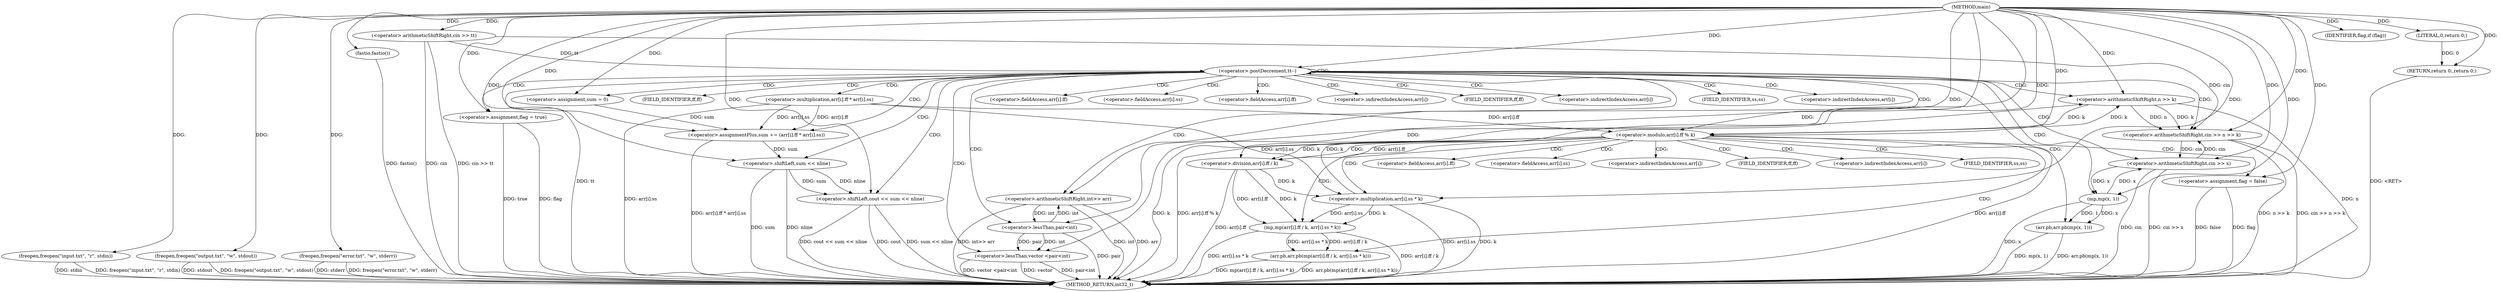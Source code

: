 digraph "main" {  
"1000239" [label = "(METHOD,main)" ]
"1000346" [label = "(METHOD_RETURN,int32_t)" ]
"1000241" [label = "(freopen,freopen(\"input.txt\", \"r\", stdin))" ]
"1000245" [label = "(freopen,freopen(\"output.txt\", \"w\", stdout))" ]
"1000249" [label = "(freopen,freopen(\"error.txt\", \"w\", stderr))" ]
"1000253" [label = "(fastio,fastio())" ]
"1000255" [label = "(<operator>.arithmeticShiftRight,cin >> tt)" ]
"1000344" [label = "(RETURN,return 0;,return 0;)" ]
"1000259" [label = "(<operator>.postDecrement,tt--)" ]
"1000345" [label = "(LITERAL,0,return 0;)" ]
"1000265" [label = "(<operator>.assignment,sum = 0)" ]
"1000268" [label = "(<operator>.arithmeticShiftRight,cin >> n >> k)" ]
"1000292" [label = "(<operator>.assignment,flag = true)" ]
"1000339" [label = "(<operator>.shiftLeft,cout << sum << nline)" ]
"1000274" [label = "(<operator>.lessThan,vector <pair<int)" ]
"1000279" [label = "(<operator>.arithmeticShiftRight,int>> arr)" ]
"1000284" [label = "(<operator>.arithmeticShiftRight,cin >> x)" ]
"1000287" [label = "(arr.pb,arr.pb(mp(x, 1)))" ]
"1000296" [label = "(<operator>.assignmentPlus,sum += (arr[i].ff * arr[i].ss))" ]
"1000270" [label = "(<operator>.arithmeticShiftRight,n >> k)" ]
"1000310" [label = "(<operator>.modulo,arr[i].ff % k)" ]
"1000317" [label = "(<operator>.assignment,flag = false)" ]
"1000341" [label = "(<operator>.shiftLeft,sum << nline)" ]
"1000276" [label = "(<operator>.lessThan,pair<int)" ]
"1000288" [label = "(mp,mp(x, 1))" ]
"1000298" [label = "(<operator>.multiplication,arr[i].ff * arr[i].ss)" ]
"1000322" [label = "(IDENTIFIER,flag,if (flag))" ]
"1000323" [label = "(arr.pb,arr.pb(mp(arr[i].ff / k, arr[i].ss * k)))" ]
"1000324" [label = "(mp,mp(arr[i].ff / k, arr[i].ss * k))" ]
"1000325" [label = "(<operator>.division,arr[i].ff / k)" ]
"1000332" [label = "(<operator>.multiplication,arr[i].ss * k)" ]
"1000299" [label = "(<operator>.fieldAccess,arr[i].ff)" ]
"1000304" [label = "(<operator>.fieldAccess,arr[i].ss)" ]
"1000311" [label = "(<operator>.fieldAccess,arr[i].ff)" ]
"1000300" [label = "(<operator>.indirectIndexAccess,arr[i])" ]
"1000303" [label = "(FIELD_IDENTIFIER,ff,ff)" ]
"1000305" [label = "(<operator>.indirectIndexAccess,arr[i])" ]
"1000308" [label = "(FIELD_IDENTIFIER,ss,ss)" ]
"1000312" [label = "(<operator>.indirectIndexAccess,arr[i])" ]
"1000315" [label = "(FIELD_IDENTIFIER,ff,ff)" ]
"1000326" [label = "(<operator>.fieldAccess,arr[i].ff)" ]
"1000333" [label = "(<operator>.fieldAccess,arr[i].ss)" ]
"1000327" [label = "(<operator>.indirectIndexAccess,arr[i])" ]
"1000330" [label = "(FIELD_IDENTIFIER,ff,ff)" ]
"1000334" [label = "(<operator>.indirectIndexAccess,arr[i])" ]
"1000337" [label = "(FIELD_IDENTIFIER,ss,ss)" ]
  "1000241" -> "1000346"  [ label = "DDG: freopen(\"input.txt\", \"r\", stdin)"] 
  "1000245" -> "1000346"  [ label = "DDG: freopen(\"output.txt\", \"w\", stdout)"] 
  "1000249" -> "1000346"  [ label = "DDG: freopen(\"error.txt\", \"w\", stderr)"] 
  "1000253" -> "1000346"  [ label = "DDG: fastio()"] 
  "1000255" -> "1000346"  [ label = "DDG: cin"] 
  "1000255" -> "1000346"  [ label = "DDG: cin >> tt"] 
  "1000259" -> "1000346"  [ label = "DDG: tt"] 
  "1000270" -> "1000346"  [ label = "DDG: n"] 
  "1000268" -> "1000346"  [ label = "DDG: n >> k"] 
  "1000268" -> "1000346"  [ label = "DDG: cin >> n >> k"] 
  "1000274" -> "1000346"  [ label = "DDG: pair<int"] 
  "1000274" -> "1000346"  [ label = "DDG: vector <pair<int"] 
  "1000279" -> "1000346"  [ label = "DDG: int"] 
  "1000279" -> "1000346"  [ label = "DDG: arr"] 
  "1000279" -> "1000346"  [ label = "DDG: int>> arr"] 
  "1000284" -> "1000346"  [ label = "DDG: cin"] 
  "1000284" -> "1000346"  [ label = "DDG: cin >> x"] 
  "1000288" -> "1000346"  [ label = "DDG: x"] 
  "1000287" -> "1000346"  [ label = "DDG: mp(x, 1)"] 
  "1000287" -> "1000346"  [ label = "DDG: arr.pb(mp(x, 1))"] 
  "1000292" -> "1000346"  [ label = "DDG: flag"] 
  "1000298" -> "1000346"  [ label = "DDG: arr[i].ss"] 
  "1000296" -> "1000346"  [ label = "DDG: arr[i].ff * arr[i].ss"] 
  "1000310" -> "1000346"  [ label = "DDG: arr[i].ff"] 
  "1000310" -> "1000346"  [ label = "DDG: k"] 
  "1000310" -> "1000346"  [ label = "DDG: arr[i].ff % k"] 
  "1000325" -> "1000346"  [ label = "DDG: arr[i].ff"] 
  "1000324" -> "1000346"  [ label = "DDG: arr[i].ff / k"] 
  "1000332" -> "1000346"  [ label = "DDG: arr[i].ss"] 
  "1000332" -> "1000346"  [ label = "DDG: k"] 
  "1000324" -> "1000346"  [ label = "DDG: arr[i].ss * k"] 
  "1000323" -> "1000346"  [ label = "DDG: mp(arr[i].ff / k, arr[i].ss * k)"] 
  "1000323" -> "1000346"  [ label = "DDG: arr.pb(mp(arr[i].ff / k, arr[i].ss * k))"] 
  "1000317" -> "1000346"  [ label = "DDG: flag"] 
  "1000341" -> "1000346"  [ label = "DDG: sum"] 
  "1000339" -> "1000346"  [ label = "DDG: sum << nline"] 
  "1000339" -> "1000346"  [ label = "DDG: cout << sum << nline"] 
  "1000344" -> "1000346"  [ label = "DDG: <RET>"] 
  "1000339" -> "1000346"  [ label = "DDG: cout"] 
  "1000241" -> "1000346"  [ label = "DDG: stdin"] 
  "1000317" -> "1000346"  [ label = "DDG: false"] 
  "1000249" -> "1000346"  [ label = "DDG: stderr"] 
  "1000276" -> "1000346"  [ label = "DDG: pair"] 
  "1000341" -> "1000346"  [ label = "DDG: nline"] 
  "1000292" -> "1000346"  [ label = "DDG: true"] 
  "1000245" -> "1000346"  [ label = "DDG: stdout"] 
  "1000274" -> "1000346"  [ label = "DDG: vector"] 
  "1000239" -> "1000253"  [ label = "DDG: "] 
  "1000345" -> "1000344"  [ label = "DDG: 0"] 
  "1000239" -> "1000344"  [ label = "DDG: "] 
  "1000239" -> "1000241"  [ label = "DDG: "] 
  "1000239" -> "1000245"  [ label = "DDG: "] 
  "1000239" -> "1000249"  [ label = "DDG: "] 
  "1000239" -> "1000255"  [ label = "DDG: "] 
  "1000239" -> "1000345"  [ label = "DDG: "] 
  "1000255" -> "1000259"  [ label = "DDG: tt"] 
  "1000239" -> "1000259"  [ label = "DDG: "] 
  "1000239" -> "1000265"  [ label = "DDG: "] 
  "1000239" -> "1000292"  [ label = "DDG: "] 
  "1000255" -> "1000268"  [ label = "DDG: cin"] 
  "1000284" -> "1000268"  [ label = "DDG: cin"] 
  "1000239" -> "1000268"  [ label = "DDG: "] 
  "1000270" -> "1000268"  [ label = "DDG: n"] 
  "1000270" -> "1000268"  [ label = "DDG: k"] 
  "1000298" -> "1000296"  [ label = "DDG: arr[i].ss"] 
  "1000298" -> "1000296"  [ label = "DDG: arr[i].ff"] 
  "1000239" -> "1000339"  [ label = "DDG: "] 
  "1000341" -> "1000339"  [ label = "DDG: sum"] 
  "1000341" -> "1000339"  [ label = "DDG: nline"] 
  "1000239" -> "1000270"  [ label = "DDG: "] 
  "1000310" -> "1000270"  [ label = "DDG: k"] 
  "1000332" -> "1000270"  [ label = "DDG: k"] 
  "1000239" -> "1000274"  [ label = "DDG: "] 
  "1000276" -> "1000274"  [ label = "DDG: int"] 
  "1000276" -> "1000274"  [ label = "DDG: pair"] 
  "1000276" -> "1000279"  [ label = "DDG: int"] 
  "1000239" -> "1000279"  [ label = "DDG: "] 
  "1000268" -> "1000284"  [ label = "DDG: cin"] 
  "1000239" -> "1000284"  [ label = "DDG: "] 
  "1000288" -> "1000284"  [ label = "DDG: x"] 
  "1000288" -> "1000287"  [ label = "DDG: 1"] 
  "1000288" -> "1000287"  [ label = "DDG: x"] 
  "1000265" -> "1000296"  [ label = "DDG: sum"] 
  "1000239" -> "1000296"  [ label = "DDG: "] 
  "1000239" -> "1000317"  [ label = "DDG: "] 
  "1000296" -> "1000341"  [ label = "DDG: sum"] 
  "1000239" -> "1000341"  [ label = "DDG: "] 
  "1000239" -> "1000276"  [ label = "DDG: "] 
  "1000279" -> "1000276"  [ label = "DDG: int"] 
  "1000284" -> "1000288"  [ label = "DDG: x"] 
  "1000239" -> "1000288"  [ label = "DDG: "] 
  "1000298" -> "1000310"  [ label = "DDG: arr[i].ff"] 
  "1000270" -> "1000310"  [ label = "DDG: k"] 
  "1000239" -> "1000310"  [ label = "DDG: "] 
  "1000239" -> "1000322"  [ label = "DDG: "] 
  "1000324" -> "1000323"  [ label = "DDG: arr[i].ss * k"] 
  "1000324" -> "1000323"  [ label = "DDG: arr[i].ff / k"] 
  "1000325" -> "1000324"  [ label = "DDG: k"] 
  "1000325" -> "1000324"  [ label = "DDG: arr[i].ff"] 
  "1000332" -> "1000324"  [ label = "DDG: arr[i].ss"] 
  "1000332" -> "1000324"  [ label = "DDG: k"] 
  "1000310" -> "1000325"  [ label = "DDG: arr[i].ff"] 
  "1000310" -> "1000325"  [ label = "DDG: k"] 
  "1000239" -> "1000325"  [ label = "DDG: "] 
  "1000298" -> "1000332"  [ label = "DDG: arr[i].ss"] 
  "1000325" -> "1000332"  [ label = "DDG: k"] 
  "1000239" -> "1000332"  [ label = "DDG: "] 
  "1000259" -> "1000341"  [ label = "CDG: "] 
  "1000259" -> "1000305"  [ label = "CDG: "] 
  "1000259" -> "1000303"  [ label = "CDG: "] 
  "1000259" -> "1000315"  [ label = "CDG: "] 
  "1000259" -> "1000265"  [ label = "CDG: "] 
  "1000259" -> "1000268"  [ label = "CDG: "] 
  "1000259" -> "1000312"  [ label = "CDG: "] 
  "1000259" -> "1000276"  [ label = "CDG: "] 
  "1000259" -> "1000310"  [ label = "CDG: "] 
  "1000259" -> "1000298"  [ label = "CDG: "] 
  "1000259" -> "1000274"  [ label = "CDG: "] 
  "1000259" -> "1000259"  [ label = "CDG: "] 
  "1000259" -> "1000299"  [ label = "CDG: "] 
  "1000259" -> "1000296"  [ label = "CDG: "] 
  "1000259" -> "1000308"  [ label = "CDG: "] 
  "1000259" -> "1000284"  [ label = "CDG: "] 
  "1000259" -> "1000300"  [ label = "CDG: "] 
  "1000259" -> "1000304"  [ label = "CDG: "] 
  "1000259" -> "1000311"  [ label = "CDG: "] 
  "1000259" -> "1000287"  [ label = "CDG: "] 
  "1000259" -> "1000288"  [ label = "CDG: "] 
  "1000259" -> "1000270"  [ label = "CDG: "] 
  "1000259" -> "1000279"  [ label = "CDG: "] 
  "1000259" -> "1000292"  [ label = "CDG: "] 
  "1000259" -> "1000339"  [ label = "CDG: "] 
  "1000310" -> "1000317"  [ label = "CDG: "] 
  "1000310" -> "1000333"  [ label = "CDG: "] 
  "1000310" -> "1000332"  [ label = "CDG: "] 
  "1000310" -> "1000323"  [ label = "CDG: "] 
  "1000310" -> "1000337"  [ label = "CDG: "] 
  "1000310" -> "1000324"  [ label = "CDG: "] 
  "1000310" -> "1000326"  [ label = "CDG: "] 
  "1000310" -> "1000330"  [ label = "CDG: "] 
  "1000310" -> "1000327"  [ label = "CDG: "] 
  "1000310" -> "1000325"  [ label = "CDG: "] 
  "1000310" -> "1000334"  [ label = "CDG: "] 
}
